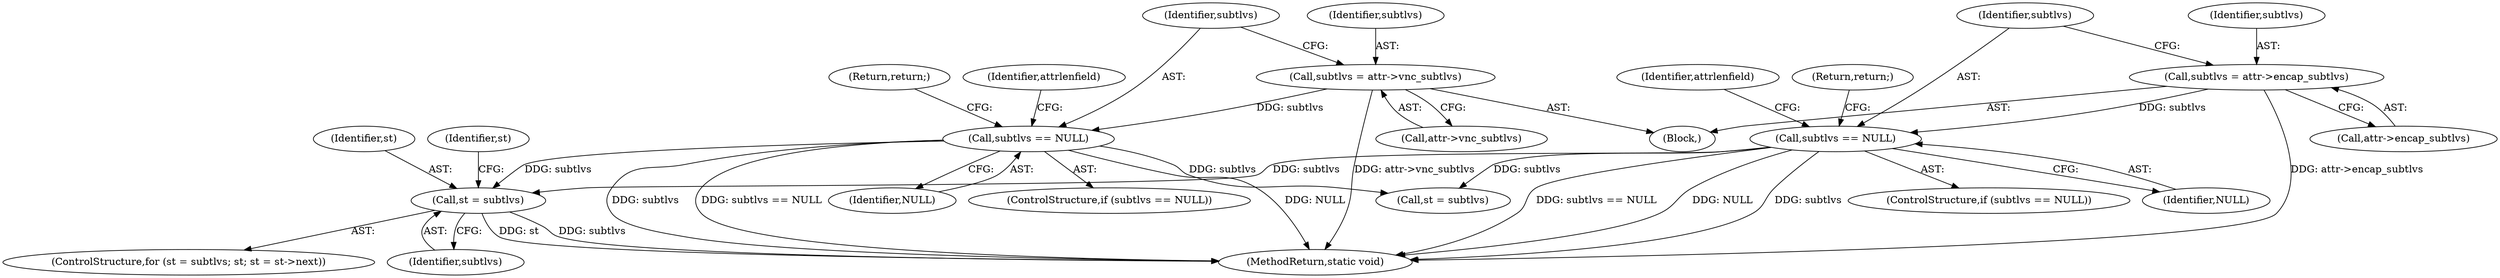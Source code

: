 digraph "0_frr_943d595a018e69b550db08cccba1d0778a86705a_1@pointer" {
"1000204" [label="(Call,st = subtlvs)"];
"1000187" [label="(Call,subtlvs == NULL)"];
"1000181" [label="(Call,subtlvs = attr->vnc_subtlvs)"];
"1000162" [label="(Call,subtlvs == NULL)"];
"1000156" [label="(Call,subtlvs = attr->encap_subtlvs)"];
"1000204" [label="(Call,st = subtlvs)"];
"1000190" [label="(Return,return;)"];
"1000161" [label="(ControlStructure,if (subtlvs == NULL))"];
"1000192" [label="(Identifier,attrlenfield)"];
"1000156" [label="(Call,subtlvs = attr->encap_subtlvs)"];
"1000186" [label="(ControlStructure,if (subtlvs == NULL))"];
"1000203" [label="(ControlStructure,for (st = subtlvs; st; st = st->next))"];
"1000182" [label="(Identifier,subtlvs)"];
"1000164" [label="(Identifier,NULL)"];
"1000162" [label="(Call,subtlvs == NULL)"];
"1000187" [label="(Call,subtlvs == NULL)"];
"1000327" [label="(MethodReturn,static void)"];
"1000157" [label="(Identifier,subtlvs)"];
"1000183" [label="(Call,attr->vnc_subtlvs)"];
"1000205" [label="(Identifier,st)"];
"1000189" [label="(Identifier,NULL)"];
"1000282" [label="(Call,st = subtlvs)"];
"1000206" [label="(Identifier,subtlvs)"];
"1000158" [label="(Call,attr->encap_subtlvs)"];
"1000163" [label="(Identifier,subtlvs)"];
"1000188" [label="(Identifier,subtlvs)"];
"1000181" [label="(Call,subtlvs = attr->vnc_subtlvs)"];
"1000167" [label="(Identifier,attrlenfield)"];
"1000151" [label="(Block,)"];
"1000207" [label="(Identifier,st)"];
"1000165" [label="(Return,return;)"];
"1000204" -> "1000203"  [label="AST: "];
"1000204" -> "1000206"  [label="CFG: "];
"1000205" -> "1000204"  [label="AST: "];
"1000206" -> "1000204"  [label="AST: "];
"1000207" -> "1000204"  [label="CFG: "];
"1000204" -> "1000327"  [label="DDG: subtlvs"];
"1000204" -> "1000327"  [label="DDG: st"];
"1000187" -> "1000204"  [label="DDG: subtlvs"];
"1000162" -> "1000204"  [label="DDG: subtlvs"];
"1000187" -> "1000186"  [label="AST: "];
"1000187" -> "1000189"  [label="CFG: "];
"1000188" -> "1000187"  [label="AST: "];
"1000189" -> "1000187"  [label="AST: "];
"1000190" -> "1000187"  [label="CFG: "];
"1000192" -> "1000187"  [label="CFG: "];
"1000187" -> "1000327"  [label="DDG: subtlvs"];
"1000187" -> "1000327"  [label="DDG: subtlvs == NULL"];
"1000187" -> "1000327"  [label="DDG: NULL"];
"1000181" -> "1000187"  [label="DDG: subtlvs"];
"1000187" -> "1000282"  [label="DDG: subtlvs"];
"1000181" -> "1000151"  [label="AST: "];
"1000181" -> "1000183"  [label="CFG: "];
"1000182" -> "1000181"  [label="AST: "];
"1000183" -> "1000181"  [label="AST: "];
"1000188" -> "1000181"  [label="CFG: "];
"1000181" -> "1000327"  [label="DDG: attr->vnc_subtlvs"];
"1000162" -> "1000161"  [label="AST: "];
"1000162" -> "1000164"  [label="CFG: "];
"1000163" -> "1000162"  [label="AST: "];
"1000164" -> "1000162"  [label="AST: "];
"1000165" -> "1000162"  [label="CFG: "];
"1000167" -> "1000162"  [label="CFG: "];
"1000162" -> "1000327"  [label="DDG: NULL"];
"1000162" -> "1000327"  [label="DDG: subtlvs"];
"1000162" -> "1000327"  [label="DDG: subtlvs == NULL"];
"1000156" -> "1000162"  [label="DDG: subtlvs"];
"1000162" -> "1000282"  [label="DDG: subtlvs"];
"1000156" -> "1000151"  [label="AST: "];
"1000156" -> "1000158"  [label="CFG: "];
"1000157" -> "1000156"  [label="AST: "];
"1000158" -> "1000156"  [label="AST: "];
"1000163" -> "1000156"  [label="CFG: "];
"1000156" -> "1000327"  [label="DDG: attr->encap_subtlvs"];
}
